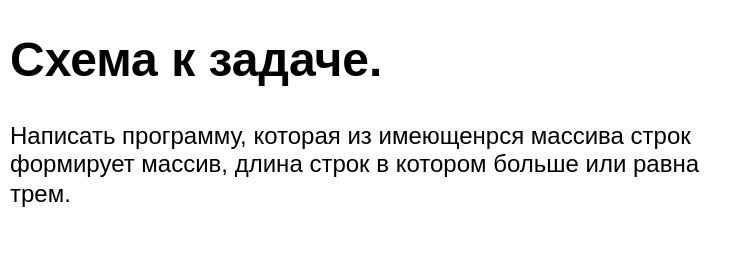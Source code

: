 <mxfile>
    <diagram id="wFmATt112lnpvltkx4JJ" name="Страница 1">
        <mxGraphModel dx="1358" dy="422" grid="1" gridSize="10" guides="1" tooltips="1" connect="1" arrows="1" fold="1" page="1" pageScale="1" pageWidth="827" pageHeight="1169" math="0" shadow="0">
            <root>
                <mxCell id="0"/>
                <mxCell id="1" parent="0"/>
                <mxCell id="5" value="&lt;h1&gt;Схема к задаче.&lt;/h1&gt;&lt;p&gt;Написать программу, которая из имеющенрся массива строк формирует массив, длина строк в котором больше или равна трем.&lt;/p&gt;" style="text;html=1;strokeColor=none;fillColor=none;spacing=5;spacingTop=-20;whiteSpace=wrap;overflow=hidden;rounded=0;" vertex="1" parent="1">
                    <mxGeometry x="80" y="40" width="370" height="120" as="geometry"/>
                </mxCell>
            </root>
        </mxGraphModel>
    </diagram>
</mxfile>